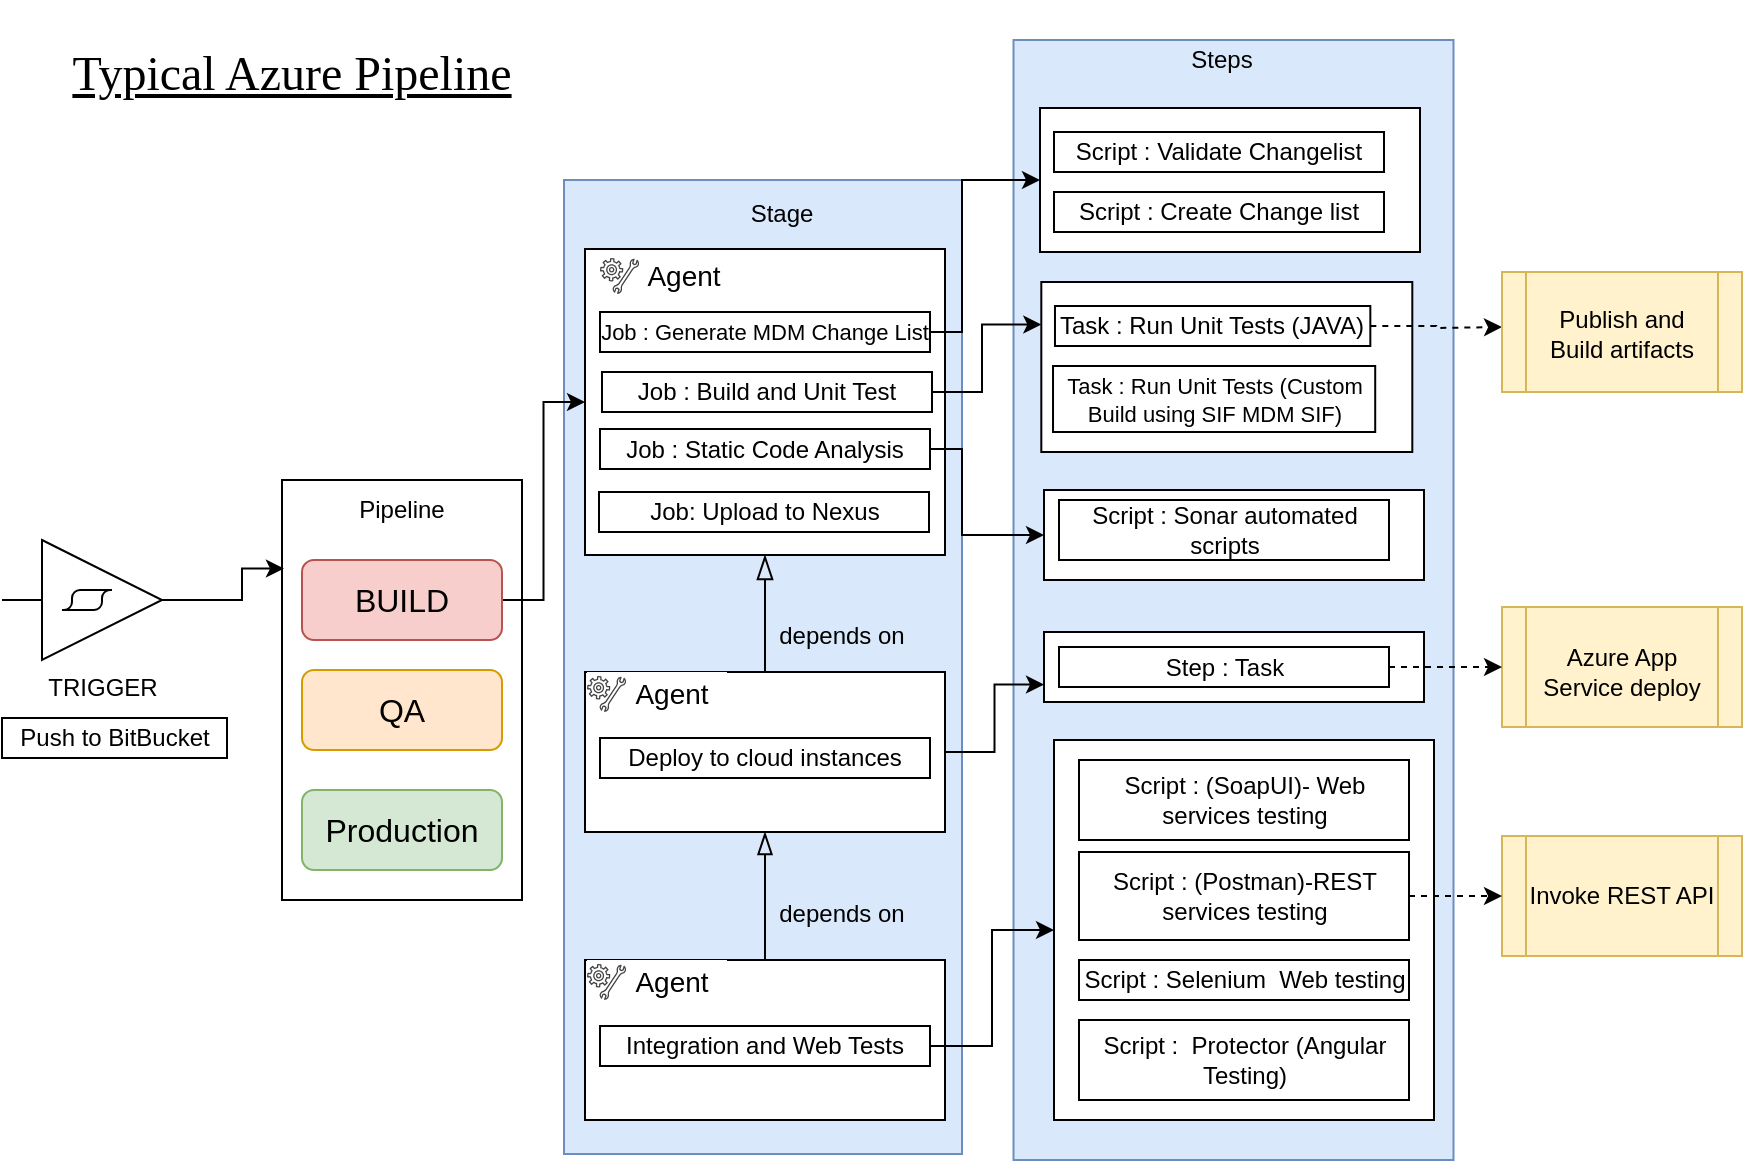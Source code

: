 <mxfile version="14.6.0" type="github">
  <diagram id="POrvhyLN4dE86ITFzkWm" name="Page-1">
    <mxGraphModel dx="928" dy="1537" grid="1" gridSize="10" guides="1" tooltips="1" connect="1" arrows="1" fold="1" page="1" pageScale="1" pageWidth="1169" pageHeight="827" math="0" shadow="0">
      <root>
        <mxCell id="0" />
        <mxCell id="1" parent="0" />
        <mxCell id="7jo65XgNDeN_nlAyi_Y8-135" value="" style="rounded=0;whiteSpace=wrap;html=1;labelBackgroundColor=#ffffff;fontSize=12;fillColor=#dae8fc;align=left;strokeColor=#6c8ebf;" vertex="1" parent="1">
          <mxGeometry x="281" y="-737" width="199" height="487" as="geometry" />
        </mxCell>
        <mxCell id="7jo65XgNDeN_nlAyi_Y8-33" value="" style="group" vertex="1" connectable="0" parent="1">
          <mxGeometry x="292.5" y="-692.5" width="191" height="451.682" as="geometry" />
        </mxCell>
        <mxCell id="7jo65XgNDeN_nlAyi_Y8-12" value="&lt;p class=&quot;MsoNormal&quot; style=&quot;margin: 0cm ; line-height: 12.3pt ; font-size: 9pt ; font-family: &amp;#34;arial&amp;#34; , sans-serif&quot;&gt;&lt;br&gt;&lt;/p&gt;" style="rounded=0;whiteSpace=wrap;html=1;align=left;" vertex="1" parent="7jo65XgNDeN_nlAyi_Y8-33">
          <mxGeometry x="-1" y="-10" width="180" height="153" as="geometry" />
        </mxCell>
        <mxCell id="7jo65XgNDeN_nlAyi_Y8-19" value="&lt;p class=&quot;MsoNormal&quot; align=&quot;center&quot; style=&quot;margin: 0cm ; line-height: 12.3pt ; font-size: 9pt ; font-family: &amp;#34;arial&amp;#34; , sans-serif&quot;&gt;&lt;span lang=&quot;EN-US&quot;&gt;Job : Static Code Analysis&lt;/span&gt;&lt;/p&gt;" style="rounded=0;whiteSpace=wrap;html=1;fontSize=12;spacing=0;" vertex="1" parent="7jo65XgNDeN_nlAyi_Y8-33">
          <mxGeometry x="6.5" y="80" width="165" height="20" as="geometry" />
        </mxCell>
        <mxCell id="7jo65XgNDeN_nlAyi_Y8-129" value="" style="group" vertex="1" connectable="0" parent="7jo65XgNDeN_nlAyi_Y8-33">
          <mxGeometry x="6.5" y="-7.5" width="70" height="23" as="geometry" />
        </mxCell>
        <mxCell id="7jo65XgNDeN_nlAyi_Y8-130" value="" style="rounded=0;whiteSpace=wrap;html=1;labelBackgroundColor=#ffffff;fontSize=14;labelBorderColor=none;strokeColor=none;" vertex="1" parent="7jo65XgNDeN_nlAyi_Y8-129">
          <mxGeometry width="70" height="20" as="geometry" />
        </mxCell>
        <mxCell id="7jo65XgNDeN_nlAyi_Y8-131" value="" style="group" vertex="1" connectable="0" parent="7jo65XgNDeN_nlAyi_Y8-129">
          <mxGeometry y="2" width="62" height="21" as="geometry" />
        </mxCell>
        <mxCell id="7jo65XgNDeN_nlAyi_Y8-132" value="Agent" style="text;html=1;strokeColor=none;fillColor=none;align=center;verticalAlign=middle;whiteSpace=wrap;rounded=0;fontSize=14;" vertex="1" parent="7jo65XgNDeN_nlAyi_Y8-131">
          <mxGeometry x="22" y="-1" width="40" height="20" as="geometry" />
        </mxCell>
        <mxCell id="7jo65XgNDeN_nlAyi_Y8-133" value="" style="pointerEvents=1;shadow=0;dashed=0;html=1;strokeColor=none;fillColor=#434445;aspect=fixed;labelPosition=center;verticalLabelPosition=bottom;verticalAlign=top;align=center;outlineConnect=0;shape=mxgraph.vvd.guest_agent_customization;fontSize=12;" vertex="1" parent="7jo65XgNDeN_nlAyi_Y8-131">
          <mxGeometry width="19.56" height="18" as="geometry" />
        </mxCell>
        <mxCell id="7jo65XgNDeN_nlAyi_Y8-1" value="&lt;p class=&quot;MsoNormal&quot; style=&quot;margin: 0cm ; line-height: 12.3pt ; font-size: 9pt ; font-family: &amp;#34;arial&amp;#34; , sans-serif&quot;&gt;&lt;br&gt;&lt;/p&gt;" style="rounded=0;whiteSpace=wrap;html=1;align=left;" vertex="1" parent="1">
          <mxGeometry x="140" y="-587" width="120" height="210" as="geometry" />
        </mxCell>
        <mxCell id="7jo65XgNDeN_nlAyi_Y8-57" value="" style="edgeStyle=orthogonalEdgeStyle;rounded=0;orthogonalLoop=1;jettySize=auto;html=1;fontSize=14;entryX=0.008;entryY=0.211;entryDx=0;entryDy=0;entryPerimeter=0;" edge="1" parent="1" source="7jo65XgNDeN_nlAyi_Y8-2" target="7jo65XgNDeN_nlAyi_Y8-1">
          <mxGeometry relative="1" as="geometry" />
        </mxCell>
        <mxCell id="7jo65XgNDeN_nlAyi_Y8-2" value="TRIGGER" style="verticalLabelPosition=bottom;shadow=0;dashed=0;align=center;html=1;verticalAlign=top;shape=mxgraph.electrical.logic_gates.schmitt_trigger;" vertex="1" parent="1">
          <mxGeometry y="-557" width="100" height="60" as="geometry" />
        </mxCell>
        <mxCell id="7jo65XgNDeN_nlAyi_Y8-55" style="edgeStyle=orthogonalEdgeStyle;rounded=0;orthogonalLoop=1;jettySize=auto;html=1;exitX=1;exitY=0.5;exitDx=0;exitDy=0;entryX=0;entryY=0.5;entryDx=0;entryDy=0;fontSize=14;" edge="1" parent="1" source="7jo65XgNDeN_nlAyi_Y8-9" target="7jo65XgNDeN_nlAyi_Y8-12">
          <mxGeometry relative="1" as="geometry" />
        </mxCell>
        <mxCell id="7jo65XgNDeN_nlAyi_Y8-9" value="BUILD" style="rounded=1;whiteSpace=wrap;html=1;fontSize=16;fillColor=#f8cecc;strokeColor=#b85450;" vertex="1" parent="1">
          <mxGeometry x="150" y="-547" width="100" height="40" as="geometry" />
        </mxCell>
        <mxCell id="7jo65XgNDeN_nlAyi_Y8-10" value="QA" style="rounded=1;whiteSpace=wrap;html=1;fontSize=16;fillColor=#ffe6cc;strokeColor=#d79b00;" vertex="1" parent="1">
          <mxGeometry x="150" y="-492" width="100" height="40" as="geometry" />
        </mxCell>
        <mxCell id="7jo65XgNDeN_nlAyi_Y8-11" value="Production" style="rounded=1;whiteSpace=wrap;html=1;fontSize=16;fillColor=#d5e8d4;strokeColor=#82b366;" vertex="1" parent="1">
          <mxGeometry x="150" y="-432" width="100" height="40" as="geometry" />
        </mxCell>
        <mxCell id="7jo65XgNDeN_nlAyi_Y8-14" value="&lt;span lang=&quot;EN-US&quot; style=&quot;font-size: 11px; font-family: arial, sans-serif;&quot;&gt;Job : Generate MDM Change List&lt;/span&gt;&lt;span style=&quot;font-size: 11px;&quot;&gt;&lt;/span&gt;" style="rounded=0;whiteSpace=wrap;html=1;fontSize=11;spacing=0;" vertex="1" parent="1">
          <mxGeometry x="299" y="-671" width="165" height="20" as="geometry" />
        </mxCell>
        <mxCell id="7jo65XgNDeN_nlAyi_Y8-17" value="&lt;p class=&quot;MsoNormal&quot; align=&quot;center&quot; style=&quot;margin: 0cm ; line-height: 12.3pt ; font-size: 9pt ; font-family: &amp;#34;arial&amp;#34; , sans-serif&quot;&gt;&lt;span lang=&quot;EN-US&quot;&gt;Job : Build and Unit Test&lt;/span&gt;&lt;/p&gt;" style="rounded=0;whiteSpace=wrap;html=1;fontSize=12;spacing=0;" vertex="1" parent="1">
          <mxGeometry x="300" y="-641" width="165" height="20" as="geometry" />
        </mxCell>
        <mxCell id="7jo65XgNDeN_nlAyi_Y8-20" value="&lt;p class=&quot;MsoNormal&quot; align=&quot;center&quot; style=&quot;margin: 0cm ; line-height: 12.3pt ; font-size: 9pt ; font-family: &amp;#34;arial&amp;#34; , sans-serif&quot;&gt;&lt;span lang=&quot;EN-US&quot;&gt;Job: Upload to Nexus&lt;/span&gt;&lt;/p&gt;" style="rounded=0;whiteSpace=wrap;html=1;fontSize=12;spacing=0;" vertex="1" parent="1">
          <mxGeometry x="298.5" y="-581" width="165" height="20" as="geometry" />
        </mxCell>
        <mxCell id="7jo65XgNDeN_nlAyi_Y8-41" value="" style="group" vertex="1" connectable="0" parent="1">
          <mxGeometry x="291.5" y="-491" width="180" height="80" as="geometry" />
        </mxCell>
        <mxCell id="7jo65XgNDeN_nlAyi_Y8-35" value="&lt;p class=&quot;MsoNormal&quot; style=&quot;margin: 0cm ; line-height: 12.3pt ; font-size: 9pt ; font-family: &amp;#34;arial&amp;#34; , sans-serif&quot;&gt;&lt;br&gt;&lt;/p&gt;" style="rounded=0;whiteSpace=wrap;html=1;align=left;" vertex="1" parent="7jo65XgNDeN_nlAyi_Y8-41">
          <mxGeometry width="180" height="80" as="geometry" />
        </mxCell>
        <mxCell id="7jo65XgNDeN_nlAyi_Y8-22" value="&lt;p class=&quot;MsoNormal&quot; align=&quot;center&quot; style=&quot;margin: 0cm ; line-height: 12.3pt ; font-size: 9pt ; font-family: &amp;#34;arial&amp;#34; , sans-serif&quot;&gt;&lt;span lang=&quot;EN-US&quot;&gt;Deploy to cloud instances&lt;/span&gt;&lt;/p&gt;" style="rounded=0;whiteSpace=wrap;html=1;fontSize=12;spacing=0;" vertex="1" parent="7jo65XgNDeN_nlAyi_Y8-41">
          <mxGeometry x="7.5" y="33" width="165" height="20" as="geometry" />
        </mxCell>
        <mxCell id="7jo65XgNDeN_nlAyi_Y8-36" value="" style="group" vertex="1" connectable="0" parent="7jo65XgNDeN_nlAyi_Y8-41">
          <mxGeometry x="1" width="70" height="23" as="geometry" />
        </mxCell>
        <mxCell id="7jo65XgNDeN_nlAyi_Y8-37" value="" style="rounded=0;whiteSpace=wrap;html=1;labelBackgroundColor=#ffffff;fontSize=14;labelBorderColor=none;strokeColor=none;" vertex="1" parent="7jo65XgNDeN_nlAyi_Y8-36">
          <mxGeometry width="70" height="20" as="geometry" />
        </mxCell>
        <mxCell id="7jo65XgNDeN_nlAyi_Y8-38" value="" style="group" vertex="1" connectable="0" parent="7jo65XgNDeN_nlAyi_Y8-36">
          <mxGeometry y="2" width="62" height="21" as="geometry" />
        </mxCell>
        <mxCell id="7jo65XgNDeN_nlAyi_Y8-39" value="Agent" style="text;html=1;strokeColor=none;fillColor=none;align=center;verticalAlign=middle;whiteSpace=wrap;rounded=0;fontSize=14;" vertex="1" parent="7jo65XgNDeN_nlAyi_Y8-38">
          <mxGeometry x="22" y="-1" width="40" height="20" as="geometry" />
        </mxCell>
        <mxCell id="7jo65XgNDeN_nlAyi_Y8-40" value="" style="pointerEvents=1;shadow=0;dashed=0;html=1;strokeColor=none;fillColor=#434445;aspect=fixed;labelPosition=center;verticalLabelPosition=bottom;verticalAlign=top;align=center;outlineConnect=0;shape=mxgraph.vvd.guest_agent_customization;fontSize=12;" vertex="1" parent="7jo65XgNDeN_nlAyi_Y8-38">
          <mxGeometry width="19.56" height="18" as="geometry" />
        </mxCell>
        <mxCell id="7jo65XgNDeN_nlAyi_Y8-42" value="" style="group" vertex="1" connectable="0" parent="1">
          <mxGeometry x="291.5" y="-347" width="180" height="80" as="geometry" />
        </mxCell>
        <mxCell id="7jo65XgNDeN_nlAyi_Y8-43" value="&lt;p class=&quot;MsoNormal&quot; style=&quot;margin: 0cm ; line-height: 12.3pt ; font-size: 9pt ; font-family: &amp;#34;arial&amp;#34; , sans-serif&quot;&gt;&lt;br&gt;&lt;/p&gt;" style="rounded=0;whiteSpace=wrap;html=1;align=left;" vertex="1" parent="7jo65XgNDeN_nlAyi_Y8-42">
          <mxGeometry width="180" height="80" as="geometry" />
        </mxCell>
        <mxCell id="7jo65XgNDeN_nlAyi_Y8-44" value="&lt;p class=&quot;MsoNormal&quot; align=&quot;center&quot; style=&quot;margin: 0cm ; line-height: 12.3pt ; font-size: 9pt ; font-family: &amp;#34;arial&amp;#34; , sans-serif&quot;&gt;Integration and Web Tests&lt;br&gt;&lt;/p&gt;" style="rounded=0;whiteSpace=wrap;html=1;fontSize=12;spacing=0;" vertex="1" parent="7jo65XgNDeN_nlAyi_Y8-42">
          <mxGeometry x="7.5" y="33" width="165" height="20" as="geometry" />
        </mxCell>
        <mxCell id="7jo65XgNDeN_nlAyi_Y8-45" value="" style="group" vertex="1" connectable="0" parent="7jo65XgNDeN_nlAyi_Y8-42">
          <mxGeometry x="1" width="70" height="23" as="geometry" />
        </mxCell>
        <mxCell id="7jo65XgNDeN_nlAyi_Y8-46" value="" style="rounded=0;whiteSpace=wrap;html=1;labelBackgroundColor=#ffffff;fontSize=14;labelBorderColor=none;strokeColor=none;" vertex="1" parent="7jo65XgNDeN_nlAyi_Y8-45">
          <mxGeometry width="70" height="20" as="geometry" />
        </mxCell>
        <mxCell id="7jo65XgNDeN_nlAyi_Y8-47" value="" style="group" vertex="1" connectable="0" parent="7jo65XgNDeN_nlAyi_Y8-45">
          <mxGeometry y="2" width="62" height="21" as="geometry" />
        </mxCell>
        <mxCell id="7jo65XgNDeN_nlAyi_Y8-48" value="Agent" style="text;html=1;strokeColor=none;fillColor=none;align=center;verticalAlign=middle;whiteSpace=wrap;rounded=0;fontSize=14;" vertex="1" parent="7jo65XgNDeN_nlAyi_Y8-47">
          <mxGeometry x="22" y="-1" width="40" height="20" as="geometry" />
        </mxCell>
        <mxCell id="7jo65XgNDeN_nlAyi_Y8-49" value="" style="pointerEvents=1;shadow=0;dashed=0;html=1;strokeColor=none;fillColor=#434445;aspect=fixed;labelPosition=center;verticalLabelPosition=bottom;verticalAlign=top;align=center;outlineConnect=0;shape=mxgraph.vvd.guest_agent_customization;fontSize=12;" vertex="1" parent="7jo65XgNDeN_nlAyi_Y8-47">
          <mxGeometry width="19.56" height="18" as="geometry" />
        </mxCell>
        <mxCell id="7jo65XgNDeN_nlAyi_Y8-51" style="edgeStyle=orthogonalEdgeStyle;rounded=0;orthogonalLoop=1;jettySize=auto;html=1;entryX=0.5;entryY=1;entryDx=0;entryDy=0;fontSize=14;endArrow=blockThin;endFill=0;endSize=9;" edge="1" parent="1" source="7jo65XgNDeN_nlAyi_Y8-43" target="7jo65XgNDeN_nlAyi_Y8-35">
          <mxGeometry relative="1" as="geometry" />
        </mxCell>
        <mxCell id="7jo65XgNDeN_nlAyi_Y8-52" value="" style="edgeStyle=orthogonalEdgeStyle;rounded=0;orthogonalLoop=1;jettySize=auto;html=1;entryX=0.5;entryY=1;entryDx=0;entryDy=0;fontSize=14;endArrow=blockThin;endFill=0;endSize=10;" edge="1" parent="1" source="7jo65XgNDeN_nlAyi_Y8-35" target="7jo65XgNDeN_nlAyi_Y8-12">
          <mxGeometry relative="1" as="geometry" />
        </mxCell>
        <mxCell id="7jo65XgNDeN_nlAyi_Y8-66" value="&lt;p class=&quot;MsoNormal&quot; align=&quot;center&quot; style=&quot;margin: 0cm ; line-height: 12.3pt ; font-size: 9pt ; font-family: &amp;#34;arial&amp;#34; , sans-serif&quot;&gt;&lt;span lang=&quot;EN-US&quot;&gt;Push to BitBucket&lt;/span&gt;&lt;/p&gt;" style="rounded=0;whiteSpace=wrap;html=1;fontSize=12;spacing=0;" vertex="1" parent="1">
          <mxGeometry y="-468" width="112.5" height="20" as="geometry" />
        </mxCell>
        <mxCell id="7jo65XgNDeN_nlAyi_Y8-97" value="" style="shape=process;whiteSpace=wrap;html=1;backgroundOutline=1;labelBackgroundColor=#ffffff;fontSize=12;align=left;fillColor=#fff2cc;strokeColor=#d6b656;" vertex="1" parent="1">
          <mxGeometry x="750" y="-523.5" width="120" height="60" as="geometry" />
        </mxCell>
        <mxCell id="7jo65XgNDeN_nlAyi_Y8-99" value="" style="shape=process;whiteSpace=wrap;html=1;backgroundOutline=1;labelBackgroundColor=#ffffff;fontSize=12;align=left;fillColor=#fff2cc;strokeColor=#d6b656;" vertex="1" parent="1">
          <mxGeometry x="750" y="-409" width="120" height="60" as="geometry" />
        </mxCell>
        <mxCell id="7jo65XgNDeN_nlAyi_Y8-3" value="Pipeline" style="text;html=1;strokeColor=none;align=center;verticalAlign=middle;whiteSpace=wrap;rounded=0;" vertex="1" parent="1">
          <mxGeometry x="170" y="-582" width="60" height="20" as="geometry" />
        </mxCell>
        <mxCell id="7jo65XgNDeN_nlAyi_Y8-107" value="" style="group" vertex="1" connectable="0" parent="1">
          <mxGeometry x="515.75" y="-827" width="210" height="580" as="geometry" />
        </mxCell>
        <mxCell id="7jo65XgNDeN_nlAyi_Y8-109" value="" style="rounded=0;whiteSpace=wrap;html=1;labelBackgroundColor=#ffffff;fontSize=12;fillColor=#dae8fc;align=left;strokeColor=#6c8ebf;" vertex="1" parent="7jo65XgNDeN_nlAyi_Y8-107">
          <mxGeometry x="-10" y="20" width="220" height="560" as="geometry" />
        </mxCell>
        <mxCell id="7jo65XgNDeN_nlAyi_Y8-60" value="" style="rounded=0;whiteSpace=wrap;html=1;labelBackgroundColor=#ffffff;fontSize=14;" vertex="1" parent="7jo65XgNDeN_nlAyi_Y8-107">
          <mxGeometry x="3.25" y="54" width="190" height="72" as="geometry" />
        </mxCell>
        <mxCell id="7jo65XgNDeN_nlAyi_Y8-5" value="Steps" style="text;html=1;strokeColor=none;fillColor=none;align=center;verticalAlign=middle;whiteSpace=wrap;rounded=0;" vertex="1" parent="7jo65XgNDeN_nlAyi_Y8-107">
          <mxGeometry x="64.25" y="20" width="60" height="20" as="geometry" />
        </mxCell>
        <mxCell id="7jo65XgNDeN_nlAyi_Y8-58" value="&lt;span lang=&quot;EN-US&quot; style=&quot;font-size: 12px ; font-family: &amp;#34;arial&amp;#34; , sans-serif&quot;&gt;Script : Validate Changelist&lt;/span&gt;&lt;span style=&quot;font-size: 12px&quot;&gt;&lt;/span&gt;" style="rounded=0;whiteSpace=wrap;html=1;fontSize=12;spacing=0;" vertex="1" parent="7jo65XgNDeN_nlAyi_Y8-107">
          <mxGeometry x="10.25" y="66" width="165" height="20" as="geometry" />
        </mxCell>
        <mxCell id="7jo65XgNDeN_nlAyi_Y8-59" value="&lt;span lang=&quot;EN-US&quot; style=&quot;font-size: 12px ; font-family: &amp;#34;arial&amp;#34; , sans-serif&quot;&gt;Script : Create Change list&lt;/span&gt;&lt;span style=&quot;font-size: 12px&quot;&gt;&lt;/span&gt;" style="rounded=0;whiteSpace=wrap;html=1;fontSize=12;spacing=0;" vertex="1" parent="7jo65XgNDeN_nlAyi_Y8-107">
          <mxGeometry x="10.25" y="96" width="165" height="20" as="geometry" />
        </mxCell>
        <mxCell id="7jo65XgNDeN_nlAyi_Y8-67" value="" style="group" vertex="1" connectable="0" parent="7jo65XgNDeN_nlAyi_Y8-107">
          <mxGeometry y="141" width="185.5" height="85" as="geometry" />
        </mxCell>
        <mxCell id="7jo65XgNDeN_nlAyi_Y8-62" value="" style="rounded=0;whiteSpace=wrap;html=1;labelBackgroundColor=#ffffff;fontSize=14;" vertex="1" parent="7jo65XgNDeN_nlAyi_Y8-67">
          <mxGeometry x="3.905" width="185.5" height="85" as="geometry" />
        </mxCell>
        <mxCell id="7jo65XgNDeN_nlAyi_Y8-63" value="&lt;span lang=&quot;EN-US&quot; style=&quot;font-size: 12px ; font-family: &amp;#34;arial&amp;#34; , sans-serif&quot;&gt;Task : Run Unit Tests (JAVA)&lt;/span&gt;&lt;span style=&quot;font-size: 12px&quot;&gt;&lt;/span&gt;" style="rounded=0;whiteSpace=wrap;html=1;fontSize=12;spacing=0;" vertex="1" parent="7jo65XgNDeN_nlAyi_Y8-67">
          <mxGeometry x="10.739" y="12" width="157.675" height="20" as="geometry" />
        </mxCell>
        <mxCell id="7jo65XgNDeN_nlAyi_Y8-64" value="&lt;span lang=&quot;EN-US&quot; style=&quot;font-size: 11px ; font-family: &amp;#34;arial&amp;#34; , sans-serif&quot;&gt;Task : Run Unit Tests (Custom Build using SIF MDM SIF)&lt;/span&gt;&lt;span style=&quot;font-size: 11px&quot;&gt;&lt;/span&gt;" style="rounded=0;whiteSpace=wrap;html=1;fontSize=11;spacing=0;" vertex="1" parent="7jo65XgNDeN_nlAyi_Y8-67">
          <mxGeometry x="9.763" y="42" width="161.092" height="33" as="geometry" />
        </mxCell>
        <mxCell id="7jo65XgNDeN_nlAyi_Y8-71" value="" style="rounded=0;whiteSpace=wrap;html=1;labelBackgroundColor=#ffffff;fontSize=14;" vertex="1" parent="7jo65XgNDeN_nlAyi_Y8-107">
          <mxGeometry x="5.25" y="245" width="190" height="45" as="geometry" />
        </mxCell>
        <mxCell id="7jo65XgNDeN_nlAyi_Y8-72" value="&lt;span lang=&quot;EN-US&quot; style=&quot;font-size: 12px ; font-family: &amp;#34;arial&amp;#34; , sans-serif&quot;&gt;Script : Sonar automated scripts&lt;/span&gt;&lt;span style=&quot;font-size: 12px&quot;&gt;&lt;/span&gt;" style="rounded=0;whiteSpace=wrap;html=1;fontSize=12;spacing=0;" vertex="1" parent="7jo65XgNDeN_nlAyi_Y8-107">
          <mxGeometry x="12.75" y="250" width="165" height="30" as="geometry" />
        </mxCell>
        <mxCell id="7jo65XgNDeN_nlAyi_Y8-81" value="" style="group" vertex="1" connectable="0" parent="7jo65XgNDeN_nlAyi_Y8-107">
          <mxGeometry x="10.25" y="370" width="190" height="190" as="geometry" />
        </mxCell>
        <mxCell id="7jo65XgNDeN_nlAyi_Y8-74" value="" style="rounded=0;whiteSpace=wrap;html=1;labelBackgroundColor=#ffffff;fontSize=14;" vertex="1" parent="7jo65XgNDeN_nlAyi_Y8-81">
          <mxGeometry width="190" height="190" as="geometry" />
        </mxCell>
        <mxCell id="7jo65XgNDeN_nlAyi_Y8-75" value="&lt;span lang=&quot;EN-US&quot; style=&quot;font-size: 12px ; font-family: &amp;#34;arial&amp;#34; , sans-serif&quot;&gt;Script : (&lt;span style=&quot;font-family: &amp;#34;arial&amp;#34; , sans-serif ; font-size: 9pt ; text-indent: -18pt&quot;&gt;SoapUI)- Web services testing&lt;/span&gt;&lt;br&gt;&lt;/span&gt;" style="rounded=0;whiteSpace=wrap;html=1;fontSize=12;spacing=0;" vertex="1" parent="7jo65XgNDeN_nlAyi_Y8-81">
          <mxGeometry x="12.5" y="10" width="165" height="40" as="geometry" />
        </mxCell>
        <mxCell id="7jo65XgNDeN_nlAyi_Y8-76" value="&lt;span lang=&quot;EN-US&quot; style=&quot;font-size: 12px ; font-family: &amp;#34;arial&amp;#34; , sans-serif&quot;&gt;Script : (&lt;span style=&quot;font-size: 9pt ; font-family: &amp;#34;arial&amp;#34; , sans-serif&quot;&gt;Postman)-&lt;/span&gt;&lt;span style=&quot;font-size: 9pt ; font-family: &amp;#34;arial&amp;#34; , sans-serif&quot;&gt;REST services testing&lt;/span&gt;&lt;br&gt;&lt;/span&gt;&lt;span style=&quot;font-size: 12px&quot;&gt;&lt;/span&gt;" style="rounded=0;whiteSpace=wrap;html=1;fontSize=12;spacing=0;" vertex="1" parent="7jo65XgNDeN_nlAyi_Y8-81">
          <mxGeometry x="12.5" y="56" width="165" height="44" as="geometry" />
        </mxCell>
        <mxCell id="7jo65XgNDeN_nlAyi_Y8-77" value="&lt;span lang=&quot;EN-US&quot; style=&quot;font-size: 12px ; font-family: &amp;#34;arial&amp;#34; , sans-serif&quot;&gt;Script : &amp;nbsp;Protector (Angular Testing)&lt;/span&gt;&lt;span style=&quot;font-size: 12px&quot;&gt;&lt;/span&gt;" style="rounded=0;whiteSpace=wrap;html=1;fontSize=12;spacing=0;" vertex="1" parent="7jo65XgNDeN_nlAyi_Y8-81">
          <mxGeometry x="12.5" y="140" width="165" height="40" as="geometry" />
        </mxCell>
        <mxCell id="7jo65XgNDeN_nlAyi_Y8-78" value="&lt;span lang=&quot;EN-US&quot; style=&quot;font-size: 12px ; font-family: &amp;#34;arial&amp;#34; , sans-serif&quot;&gt;Script : Selenium &amp;nbsp;Web testing&lt;/span&gt;&lt;span style=&quot;font-size: 12px&quot;&gt;&lt;/span&gt;" style="rounded=0;whiteSpace=wrap;html=1;fontSize=12;spacing=0;" vertex="1" parent="7jo65XgNDeN_nlAyi_Y8-81">
          <mxGeometry x="12.5" y="110" width="165" height="20" as="geometry" />
        </mxCell>
        <mxCell id="7jo65XgNDeN_nlAyi_Y8-108" style="edgeStyle=orthogonalEdgeStyle;rounded=0;orthogonalLoop=1;jettySize=auto;html=1;exitX=0.5;exitY=1;exitDx=0;exitDy=0;dashed=1;fontSize=12;endArrow=classic;endFill=1;endSize=6;strokeWidth=1;" edge="1" parent="7jo65XgNDeN_nlAyi_Y8-81" source="7jo65XgNDeN_nlAyi_Y8-75" target="7jo65XgNDeN_nlAyi_Y8-75">
          <mxGeometry relative="1" as="geometry" />
        </mxCell>
        <mxCell id="7jo65XgNDeN_nlAyi_Y8-86" value="" style="group" vertex="1" connectable="0" parent="7jo65XgNDeN_nlAyi_Y8-107">
          <mxGeometry x="5.25" y="316" width="190" height="35" as="geometry" />
        </mxCell>
        <mxCell id="7jo65XgNDeN_nlAyi_Y8-69" value="" style="rounded=0;whiteSpace=wrap;html=1;labelBackgroundColor=#ffffff;fontSize=14;" vertex="1" parent="7jo65XgNDeN_nlAyi_Y8-86">
          <mxGeometry width="190" height="35" as="geometry" />
        </mxCell>
        <mxCell id="7jo65XgNDeN_nlAyi_Y8-70" value="&lt;span lang=&quot;EN-US&quot; style=&quot;font-size: 12px ; font-family: &amp;#34;arial&amp;#34; , sans-serif&quot;&gt;Step : Task&lt;/span&gt;&lt;span style=&quot;font-size: 12px&quot;&gt;&lt;/span&gt;" style="rounded=0;whiteSpace=wrap;html=1;fontSize=12;spacing=0;" vertex="1" parent="7jo65XgNDeN_nlAyi_Y8-86">
          <mxGeometry x="7.5" y="7.5" width="165" height="20" as="geometry" />
        </mxCell>
        <mxCell id="7jo65XgNDeN_nlAyi_Y8-61" value="" style="edgeStyle=orthogonalEdgeStyle;rounded=0;orthogonalLoop=1;jettySize=auto;html=1;fontSize=14;endArrow=classic;endFill=1;endSize=6;entryX=0;entryY=0.5;entryDx=0;entryDy=0;" edge="1" parent="1" source="7jo65XgNDeN_nlAyi_Y8-14" target="7jo65XgNDeN_nlAyi_Y8-60">
          <mxGeometry relative="1" as="geometry">
            <Array as="points">
              <mxPoint x="480" y="-661" />
              <mxPoint x="480" y="-737" />
            </Array>
          </mxGeometry>
        </mxCell>
        <mxCell id="7jo65XgNDeN_nlAyi_Y8-65" style="edgeStyle=orthogonalEdgeStyle;rounded=0;orthogonalLoop=1;jettySize=auto;html=1;fontSize=12;endArrow=classic;endFill=1;endSize=6;exitX=1;exitY=0.5;exitDx=0;exitDy=0;entryX=0;entryY=0.25;entryDx=0;entryDy=0;" edge="1" parent="1" source="7jo65XgNDeN_nlAyi_Y8-17" target="7jo65XgNDeN_nlAyi_Y8-62">
          <mxGeometry relative="1" as="geometry">
            <Array as="points">
              <mxPoint x="490" y="-631" />
              <mxPoint x="490" y="-665" />
            </Array>
          </mxGeometry>
        </mxCell>
        <mxCell id="7jo65XgNDeN_nlAyi_Y8-73" style="edgeStyle=orthogonalEdgeStyle;rounded=0;orthogonalLoop=1;jettySize=auto;html=1;exitX=1;exitY=0.5;exitDx=0;exitDy=0;entryX=0;entryY=0.5;entryDx=0;entryDy=0;fontSize=12;endArrow=classic;endFill=1;endSize=6;" edge="1" parent="1" source="7jo65XgNDeN_nlAyi_Y8-19" target="7jo65XgNDeN_nlAyi_Y8-71">
          <mxGeometry relative="1" as="geometry">
            <Array as="points">
              <mxPoint x="480" y="-602" />
              <mxPoint x="480" y="-559" />
            </Array>
          </mxGeometry>
        </mxCell>
        <mxCell id="7jo65XgNDeN_nlAyi_Y8-83" style="edgeStyle=orthogonalEdgeStyle;rounded=0;orthogonalLoop=1;jettySize=auto;html=1;entryX=0;entryY=0.75;entryDx=0;entryDy=0;fontSize=12;endArrow=classic;endFill=1;endSize=6;" edge="1" parent="1" source="7jo65XgNDeN_nlAyi_Y8-35" target="7jo65XgNDeN_nlAyi_Y8-69">
          <mxGeometry relative="1" as="geometry" />
        </mxCell>
        <mxCell id="7jo65XgNDeN_nlAyi_Y8-82" style="edgeStyle=orthogonalEdgeStyle;rounded=0;orthogonalLoop=1;jettySize=auto;html=1;fontSize=12;endArrow=classic;endFill=1;endSize=6;" edge="1" parent="1" source="7jo65XgNDeN_nlAyi_Y8-44" target="7jo65XgNDeN_nlAyi_Y8-74">
          <mxGeometry relative="1" as="geometry" />
        </mxCell>
        <mxCell id="7jo65XgNDeN_nlAyi_Y8-102" value="" style="edgeStyle=orthogonalEdgeStyle;rounded=0;orthogonalLoop=1;jettySize=auto;html=1;dashed=1;fontSize=12;endArrow=classic;endFill=1;endSize=6;strokeWidth=1;" edge="1" parent="1" source="7jo65XgNDeN_nlAyi_Y8-63">
          <mxGeometry relative="1" as="geometry">
            <mxPoint x="750" y="-663.5" as="targetPoint" />
          </mxGeometry>
        </mxCell>
        <mxCell id="7jo65XgNDeN_nlAyi_Y8-98" value="" style="edgeStyle=orthogonalEdgeStyle;rounded=0;orthogonalLoop=1;jettySize=auto;html=1;dashed=1;fontSize=12;endArrow=classic;endFill=1;endSize=6;strokeWidth=1;" edge="1" parent="1" source="7jo65XgNDeN_nlAyi_Y8-70" target="7jo65XgNDeN_nlAyi_Y8-97">
          <mxGeometry relative="1" as="geometry" />
        </mxCell>
        <mxCell id="7jo65XgNDeN_nlAyi_Y8-100" value="" style="edgeStyle=orthogonalEdgeStyle;rounded=0;orthogonalLoop=1;jettySize=auto;html=1;dashed=1;fontSize=12;endArrow=classic;endFill=1;endSize=6;strokeWidth=1;" edge="1" parent="1" source="7jo65XgNDeN_nlAyi_Y8-76" target="7jo65XgNDeN_nlAyi_Y8-99">
          <mxGeometry relative="1" as="geometry" />
        </mxCell>
        <mxCell id="7jo65XgNDeN_nlAyi_Y8-101" value="" style="shape=process;whiteSpace=wrap;html=1;backgroundOutline=1;labelBackgroundColor=#ffffff;fontSize=12;align=left;fillColor=#fff2cc;strokeColor=#d6b656;" vertex="1" parent="1">
          <mxGeometry x="750" y="-691" width="120" height="60" as="geometry" />
        </mxCell>
        <mxCell id="7jo65XgNDeN_nlAyi_Y8-110" value="Publish and Build artifacts" style="text;html=1;strokeColor=none;fillColor=none;align=center;verticalAlign=middle;whiteSpace=wrap;rounded=0;" vertex="1" parent="1">
          <mxGeometry x="770" y="-670" width="80" height="20" as="geometry" />
        </mxCell>
        <mxCell id="7jo65XgNDeN_nlAyi_Y8-112" value="Azure App Service deploy" style="text;html=1;strokeColor=none;fillColor=none;align=center;verticalAlign=middle;whiteSpace=wrap;rounded=0;" vertex="1" parent="1">
          <mxGeometry x="760" y="-515" width="100" height="47" as="geometry" />
        </mxCell>
        <mxCell id="7jo65XgNDeN_nlAyi_Y8-113" value="Invoke REST API" style="text;html=1;strokeColor=none;fillColor=none;align=center;verticalAlign=middle;whiteSpace=wrap;rounded=0;" vertex="1" parent="1">
          <mxGeometry x="760" y="-402.5" width="100" height="47" as="geometry" />
        </mxCell>
        <mxCell id="7jo65XgNDeN_nlAyi_Y8-114" value="depends on" style="text;html=1;strokeColor=none;fillColor=none;align=center;verticalAlign=middle;whiteSpace=wrap;rounded=0;" vertex="1" parent="1">
          <mxGeometry x="370" y="-519.49" width="100" height="20" as="geometry" />
        </mxCell>
        <mxCell id="7jo65XgNDeN_nlAyi_Y8-115" value="depends on" style="text;html=1;strokeColor=none;fillColor=none;align=center;verticalAlign=middle;whiteSpace=wrap;rounded=0;" vertex="1" parent="1">
          <mxGeometry x="370" y="-380.0" width="100" height="20" as="geometry" />
        </mxCell>
        <mxCell id="7jo65XgNDeN_nlAyi_Y8-4" value="Stage" style="text;html=1;strokeColor=none;fillColor=none;align=center;verticalAlign=middle;whiteSpace=wrap;rounded=0;" vertex="1" parent="1">
          <mxGeometry x="360" y="-730" width="60" height="20" as="geometry" />
        </mxCell>
        <mxCell id="7jo65XgNDeN_nlAyi_Y8-136" value="&lt;u&gt;Typical Azure Pipeline&lt;/u&gt;" style="text;html=1;strokeColor=none;fillColor=none;align=center;verticalAlign=middle;whiteSpace=wrap;rounded=0;labelBackgroundColor=#ffffff;fontSize=24;fontFamily=Times New Roman;" vertex="1" parent="1">
          <mxGeometry x="30" y="-800" width="230" height="20" as="geometry" />
        </mxCell>
      </root>
    </mxGraphModel>
  </diagram>
</mxfile>
